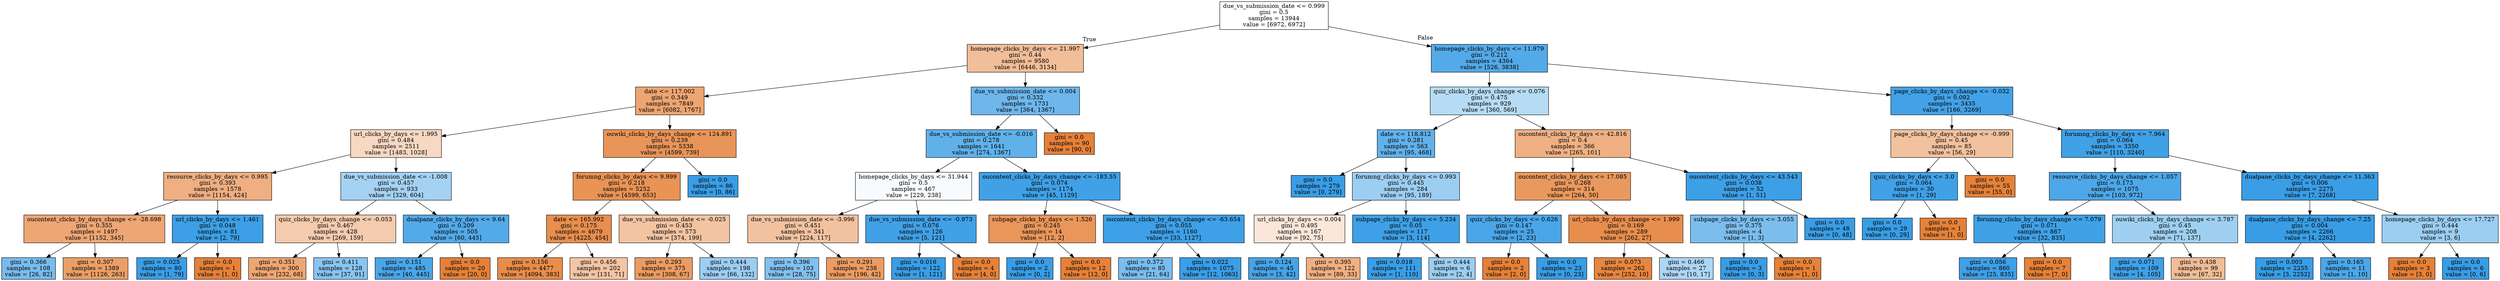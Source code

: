 digraph Tree {
node [shape=box, style="filled", color="black"] ;
0 [label="due_vs_submission_date <= 0.999\ngini = 0.5\nsamples = 13944\nvalue = [6972, 6972]", fillcolor="#e5813900"] ;
1 [label="homepage_clicks_by_days <= 21.997\ngini = 0.44\nsamples = 9580\nvalue = [6446, 3134]", fillcolor="#e5813983"] ;
0 -> 1 [labeldistance=2.5, labelangle=45, headlabel="True"] ;
2 [label="date <= 117.002\ngini = 0.349\nsamples = 7849\nvalue = [6082, 1767]", fillcolor="#e58139b5"] ;
1 -> 2 ;
3 [label="url_clicks_by_days <= 1.995\ngini = 0.484\nsamples = 2511\nvalue = [1483, 1028]", fillcolor="#e581394e"] ;
2 -> 3 ;
4 [label="resource_clicks_by_days <= 0.995\ngini = 0.393\nsamples = 1578\nvalue = [1154, 424]", fillcolor="#e58139a1"] ;
3 -> 4 ;
5 [label="oucontent_clicks_by_days_change <= -28.698\ngini = 0.355\nsamples = 1497\nvalue = [1152, 345]", fillcolor="#e58139b3"] ;
4 -> 5 ;
6 [label="gini = 0.366\nsamples = 108\nvalue = [26, 82]", fillcolor="#399de5ae"] ;
5 -> 6 ;
7 [label="gini = 0.307\nsamples = 1389\nvalue = [1126, 263]", fillcolor="#e58139c3"] ;
5 -> 7 ;
8 [label="url_clicks_by_days <= 1.461\ngini = 0.048\nsamples = 81\nvalue = [2, 79]", fillcolor="#399de5f9"] ;
4 -> 8 ;
9 [label="gini = 0.025\nsamples = 80\nvalue = [1, 79]", fillcolor="#399de5fc"] ;
8 -> 9 ;
10 [label="gini = 0.0\nsamples = 1\nvalue = [1, 0]", fillcolor="#e58139ff"] ;
8 -> 10 ;
11 [label="due_vs_submission_date <= -1.008\ngini = 0.457\nsamples = 933\nvalue = [329, 604]", fillcolor="#399de574"] ;
3 -> 11 ;
12 [label="quiz_clicks_by_days_change <= -0.053\ngini = 0.467\nsamples = 428\nvalue = [269, 159]", fillcolor="#e5813968"] ;
11 -> 12 ;
13 [label="gini = 0.351\nsamples = 300\nvalue = [232, 68]", fillcolor="#e58139b4"] ;
12 -> 13 ;
14 [label="gini = 0.411\nsamples = 128\nvalue = [37, 91]", fillcolor="#399de597"] ;
12 -> 14 ;
15 [label="dualpane_clicks_by_days <= 9.64\ngini = 0.209\nsamples = 505\nvalue = [60, 445]", fillcolor="#399de5dd"] ;
11 -> 15 ;
16 [label="gini = 0.151\nsamples = 485\nvalue = [40, 445]", fillcolor="#399de5e8"] ;
15 -> 16 ;
17 [label="gini = 0.0\nsamples = 20\nvalue = [20, 0]", fillcolor="#e58139ff"] ;
15 -> 17 ;
18 [label="ouwiki_clicks_by_days_change <= 124.891\ngini = 0.239\nsamples = 5338\nvalue = [4599, 739]", fillcolor="#e58139d6"] ;
2 -> 18 ;
19 [label="forumng_clicks_by_days <= 9.999\ngini = 0.218\nsamples = 5252\nvalue = [4599, 653]", fillcolor="#e58139db"] ;
18 -> 19 ;
20 [label="date <= 165.992\ngini = 0.175\nsamples = 4679\nvalue = [4225, 454]", fillcolor="#e58139e4"] ;
19 -> 20 ;
21 [label="gini = 0.156\nsamples = 4477\nvalue = [4094, 383]", fillcolor="#e58139e7"] ;
20 -> 21 ;
22 [label="gini = 0.456\nsamples = 202\nvalue = [131, 71]", fillcolor="#e5813975"] ;
20 -> 22 ;
23 [label="due_vs_submission_date <= -0.025\ngini = 0.453\nsamples = 573\nvalue = [374, 199]", fillcolor="#e5813977"] ;
19 -> 23 ;
24 [label="gini = 0.293\nsamples = 375\nvalue = [308, 67]", fillcolor="#e58139c8"] ;
23 -> 24 ;
25 [label="gini = 0.444\nsamples = 198\nvalue = [66, 132]", fillcolor="#399de57f"] ;
23 -> 25 ;
26 [label="gini = 0.0\nsamples = 86\nvalue = [0, 86]", fillcolor="#399de5ff"] ;
18 -> 26 ;
27 [label="due_vs_submission_date <= 0.004\ngini = 0.332\nsamples = 1731\nvalue = [364, 1367]", fillcolor="#399de5bb"] ;
1 -> 27 ;
28 [label="due_vs_submission_date <= -0.016\ngini = 0.278\nsamples = 1641\nvalue = [274, 1367]", fillcolor="#399de5cc"] ;
27 -> 28 ;
29 [label="homepage_clicks_by_days <= 31.944\ngini = 0.5\nsamples = 467\nvalue = [229, 238]", fillcolor="#399de50a"] ;
28 -> 29 ;
30 [label="due_vs_submission_date <= -3.996\ngini = 0.451\nsamples = 341\nvalue = [224, 117]", fillcolor="#e581397a"] ;
29 -> 30 ;
31 [label="gini = 0.396\nsamples = 103\nvalue = [28, 75]", fillcolor="#399de5a0"] ;
30 -> 31 ;
32 [label="gini = 0.291\nsamples = 238\nvalue = [196, 42]", fillcolor="#e58139c8"] ;
30 -> 32 ;
33 [label="due_vs_submission_date <= -0.973\ngini = 0.076\nsamples = 126\nvalue = [5, 121]", fillcolor="#399de5f4"] ;
29 -> 33 ;
34 [label="gini = 0.016\nsamples = 122\nvalue = [1, 121]", fillcolor="#399de5fd"] ;
33 -> 34 ;
35 [label="gini = 0.0\nsamples = 4\nvalue = [4, 0]", fillcolor="#e58139ff"] ;
33 -> 35 ;
36 [label="oucontent_clicks_by_days_change <= -183.55\ngini = 0.074\nsamples = 1174\nvalue = [45, 1129]", fillcolor="#399de5f5"] ;
28 -> 36 ;
37 [label="subpage_clicks_by_days <= 1.526\ngini = 0.245\nsamples = 14\nvalue = [12, 2]", fillcolor="#e58139d4"] ;
36 -> 37 ;
38 [label="gini = 0.0\nsamples = 2\nvalue = [0, 2]", fillcolor="#399de5ff"] ;
37 -> 38 ;
39 [label="gini = 0.0\nsamples = 12\nvalue = [12, 0]", fillcolor="#e58139ff"] ;
37 -> 39 ;
40 [label="oucontent_clicks_by_days_change <= -63.654\ngini = 0.055\nsamples = 1160\nvalue = [33, 1127]", fillcolor="#399de5f8"] ;
36 -> 40 ;
41 [label="gini = 0.372\nsamples = 85\nvalue = [21, 64]", fillcolor="#399de5ab"] ;
40 -> 41 ;
42 [label="gini = 0.022\nsamples = 1075\nvalue = [12, 1063]", fillcolor="#399de5fc"] ;
40 -> 42 ;
43 [label="gini = 0.0\nsamples = 90\nvalue = [90, 0]", fillcolor="#e58139ff"] ;
27 -> 43 ;
44 [label="homepage_clicks_by_days <= 11.979\ngini = 0.212\nsamples = 4364\nvalue = [526, 3838]", fillcolor="#399de5dc"] ;
0 -> 44 [labeldistance=2.5, labelangle=-45, headlabel="False"] ;
45 [label="quiz_clicks_by_days_change <= 0.076\ngini = 0.475\nsamples = 929\nvalue = [360, 569]", fillcolor="#399de55e"] ;
44 -> 45 ;
46 [label="date <= 118.812\ngini = 0.281\nsamples = 563\nvalue = [95, 468]", fillcolor="#399de5cb"] ;
45 -> 46 ;
47 [label="gini = 0.0\nsamples = 279\nvalue = [0, 279]", fillcolor="#399de5ff"] ;
46 -> 47 ;
48 [label="forumng_clicks_by_days <= 0.993\ngini = 0.445\nsamples = 284\nvalue = [95, 189]", fillcolor="#399de57f"] ;
46 -> 48 ;
49 [label="url_clicks_by_days <= 0.004\ngini = 0.495\nsamples = 167\nvalue = [92, 75]", fillcolor="#e581392f"] ;
48 -> 49 ;
50 [label="gini = 0.124\nsamples = 45\nvalue = [3, 42]", fillcolor="#399de5ed"] ;
49 -> 50 ;
51 [label="gini = 0.395\nsamples = 122\nvalue = [89, 33]", fillcolor="#e58139a0"] ;
49 -> 51 ;
52 [label="subpage_clicks_by_days <= 5.234\ngini = 0.05\nsamples = 117\nvalue = [3, 114]", fillcolor="#399de5f8"] ;
48 -> 52 ;
53 [label="gini = 0.018\nsamples = 111\nvalue = [1, 110]", fillcolor="#399de5fd"] ;
52 -> 53 ;
54 [label="gini = 0.444\nsamples = 6\nvalue = [2, 4]", fillcolor="#399de57f"] ;
52 -> 54 ;
55 [label="oucontent_clicks_by_days <= 42.816\ngini = 0.4\nsamples = 366\nvalue = [265, 101]", fillcolor="#e581399e"] ;
45 -> 55 ;
56 [label="oucontent_clicks_by_days <= 17.085\ngini = 0.268\nsamples = 314\nvalue = [264, 50]", fillcolor="#e58139cf"] ;
55 -> 56 ;
57 [label="quiz_clicks_by_days <= 0.626\ngini = 0.147\nsamples = 25\nvalue = [2, 23]", fillcolor="#399de5e9"] ;
56 -> 57 ;
58 [label="gini = 0.0\nsamples = 2\nvalue = [2, 0]", fillcolor="#e58139ff"] ;
57 -> 58 ;
59 [label="gini = 0.0\nsamples = 23\nvalue = [0, 23]", fillcolor="#399de5ff"] ;
57 -> 59 ;
60 [label="url_clicks_by_days_change <= 1.999\ngini = 0.169\nsamples = 289\nvalue = [262, 27]", fillcolor="#e58139e5"] ;
56 -> 60 ;
61 [label="gini = 0.073\nsamples = 262\nvalue = [252, 10]", fillcolor="#e58139f5"] ;
60 -> 61 ;
62 [label="gini = 0.466\nsamples = 27\nvalue = [10, 17]", fillcolor="#399de569"] ;
60 -> 62 ;
63 [label="oucontent_clicks_by_days <= 43.543\ngini = 0.038\nsamples = 52\nvalue = [1, 51]", fillcolor="#399de5fa"] ;
55 -> 63 ;
64 [label="subpage_clicks_by_days <= 3.055\ngini = 0.375\nsamples = 4\nvalue = [1, 3]", fillcolor="#399de5aa"] ;
63 -> 64 ;
65 [label="gini = 0.0\nsamples = 3\nvalue = [0, 3]", fillcolor="#399de5ff"] ;
64 -> 65 ;
66 [label="gini = 0.0\nsamples = 1\nvalue = [1, 0]", fillcolor="#e58139ff"] ;
64 -> 66 ;
67 [label="gini = 0.0\nsamples = 48\nvalue = [0, 48]", fillcolor="#399de5ff"] ;
63 -> 67 ;
68 [label="page_clicks_by_days_change <= -0.032\ngini = 0.092\nsamples = 3435\nvalue = [166, 3269]", fillcolor="#399de5f2"] ;
44 -> 68 ;
69 [label="page_clicks_by_days_change <= -0.999\ngini = 0.45\nsamples = 85\nvalue = [56, 29]", fillcolor="#e581397b"] ;
68 -> 69 ;
70 [label="quiz_clicks_by_days <= 3.0\ngini = 0.064\nsamples = 30\nvalue = [1, 29]", fillcolor="#399de5f6"] ;
69 -> 70 ;
71 [label="gini = 0.0\nsamples = 29\nvalue = [0, 29]", fillcolor="#399de5ff"] ;
70 -> 71 ;
72 [label="gini = 0.0\nsamples = 1\nvalue = [1, 0]", fillcolor="#e58139ff"] ;
70 -> 72 ;
73 [label="gini = 0.0\nsamples = 55\nvalue = [55, 0]", fillcolor="#e58139ff"] ;
69 -> 73 ;
74 [label="forumng_clicks_by_days <= 7.964\ngini = 0.064\nsamples = 3350\nvalue = [110, 3240]", fillcolor="#399de5f6"] ;
68 -> 74 ;
75 [label="resource_clicks_by_days_change <= 1.057\ngini = 0.173\nsamples = 1075\nvalue = [103, 972]", fillcolor="#399de5e4"] ;
74 -> 75 ;
76 [label="forumng_clicks_by_days_change <= 7.079\ngini = 0.071\nsamples = 867\nvalue = [32, 835]", fillcolor="#399de5f5"] ;
75 -> 76 ;
77 [label="gini = 0.056\nsamples = 860\nvalue = [25, 835]", fillcolor="#399de5f7"] ;
76 -> 77 ;
78 [label="gini = 0.0\nsamples = 7\nvalue = [7, 0]", fillcolor="#e58139ff"] ;
76 -> 78 ;
79 [label="ouwiki_clicks_by_days_change <= 3.787\ngini = 0.45\nsamples = 208\nvalue = [71, 137]", fillcolor="#399de57b"] ;
75 -> 79 ;
80 [label="gini = 0.071\nsamples = 109\nvalue = [4, 105]", fillcolor="#399de5f5"] ;
79 -> 80 ;
81 [label="gini = 0.438\nsamples = 99\nvalue = [67, 32]", fillcolor="#e5813985"] ;
79 -> 81 ;
82 [label="dualpane_clicks_by_days_change <= 11.363\ngini = 0.006\nsamples = 2275\nvalue = [7, 2268]", fillcolor="#399de5fe"] ;
74 -> 82 ;
83 [label="dualpane_clicks_by_days_change <= 7.25\ngini = 0.004\nsamples = 2266\nvalue = [4, 2262]", fillcolor="#399de5ff"] ;
82 -> 83 ;
84 [label="gini = 0.003\nsamples = 2255\nvalue = [3, 2252]", fillcolor="#399de5ff"] ;
83 -> 84 ;
85 [label="gini = 0.165\nsamples = 11\nvalue = [1, 10]", fillcolor="#399de5e6"] ;
83 -> 85 ;
86 [label="homepage_clicks_by_days <= 17.727\ngini = 0.444\nsamples = 9\nvalue = [3, 6]", fillcolor="#399de57f"] ;
82 -> 86 ;
87 [label="gini = 0.0\nsamples = 3\nvalue = [3, 0]", fillcolor="#e58139ff"] ;
86 -> 87 ;
88 [label="gini = 0.0\nsamples = 6\nvalue = [0, 6]", fillcolor="#399de5ff"] ;
86 -> 88 ;
}
